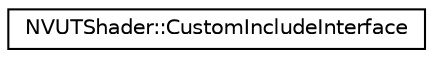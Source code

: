 digraph G
{
  edge [fontname="Helvetica",fontsize="10",labelfontname="Helvetica",labelfontsize="10"];
  node [fontname="Helvetica",fontsize="10",shape=record];
  rankdir="LR";
  Node1 [label="NVUTShader::CustomIncludeInterface",height=0.2,width=0.4,color="black", fillcolor="white", style="filled",URL="$class_n_v_u_t_shader_1_1_custom_include_interface.html"];
}
